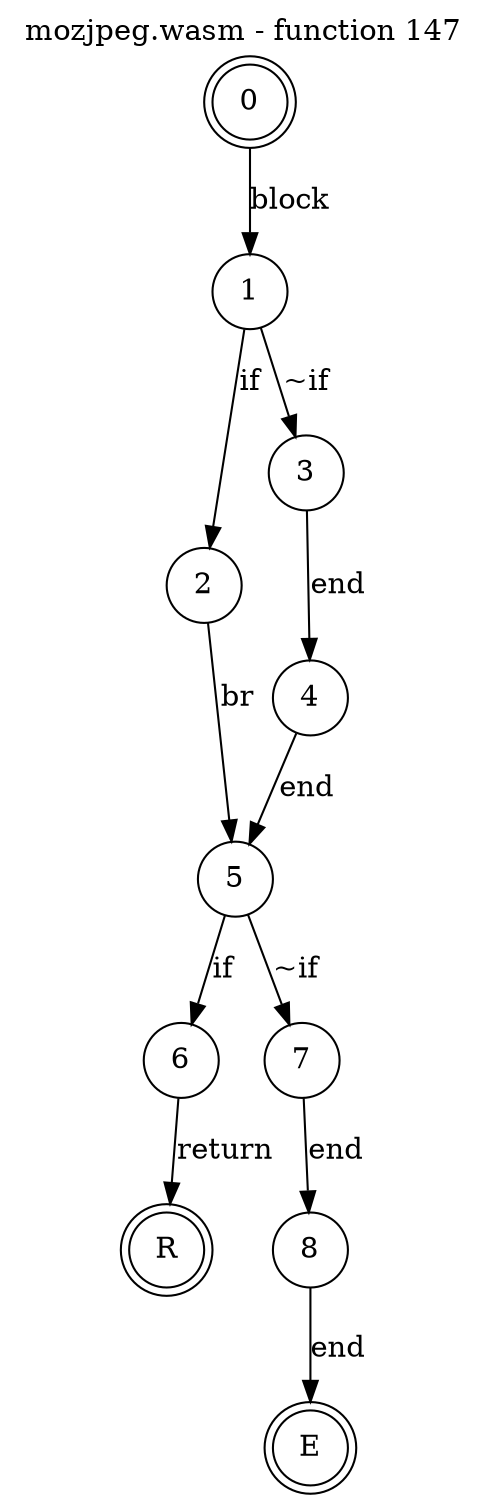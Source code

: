 digraph finite_state_machine {
    label = "mozjpeg.wasm - function 147"
    labelloc =  t
    labelfontsize = 16
    labelfontcolor = black
    labelfontname = "Helvetica"
    node [shape = doublecircle]; 0 E R ;
    node [shape = circle];
    0 -> 1[label="block"];
    1 -> 2[label="if"];
    1 -> 3[label="~if"];
    2 -> 5[label="br"];
    3 -> 4[label="end"];
    4 -> 5[label="end"];
    5 -> 6[label="if"];
    5 -> 7[label="~if"];
    6 -> R[label="return"];
    7 -> 8[label="end"];
    8 -> E[label="end"];
}
